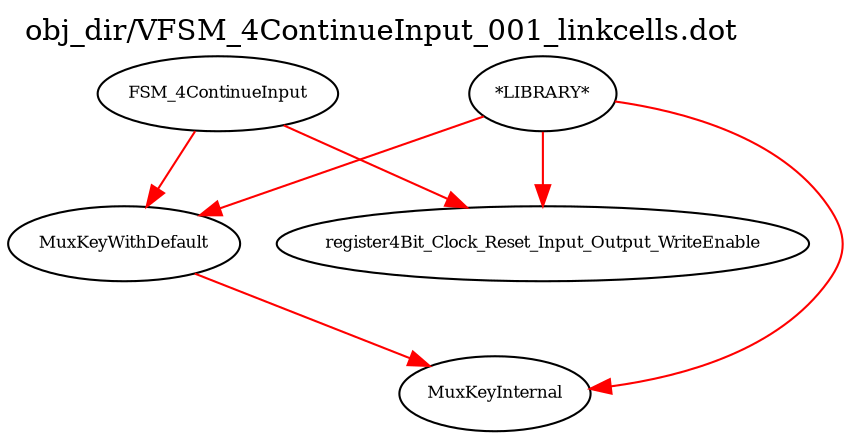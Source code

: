 digraph v3graph {
	graph	[label="obj_dir/VFSM_4ContinueInput_001_linkcells.dot",
		 labelloc=t, labeljust=l,
		 //size="7.5,10",
		 rankdir=TB];
	n0	[fontsize=8 label="FSM_4ContinueInput", color=black];
	n1	[fontsize=8 label="register4Bit_Clock_Reset_Input_Output_WriteEnable", color=black];
	n2	[fontsize=8 label="MuxKeyWithDefault", color=black];
	n3	[fontsize=8 label="*LIBRARY*", color=black];
	n4	[fontsize=8 label="MuxKeyInternal", color=black];
	n0 -> n1 [fontsize=8 label="" weight=1 color=red];
	n0 -> n2 [fontsize=8 label="" weight=1 color=red];
	n2 -> n4 [fontsize=8 label="" weight=1 color=red];
	n3 -> n1 [fontsize=8 label="" weight=1 color=red];
	n3 -> n2 [fontsize=8 label="" weight=1 color=red];
	n3 -> n4 [fontsize=8 label="" weight=1 color=red];
}
